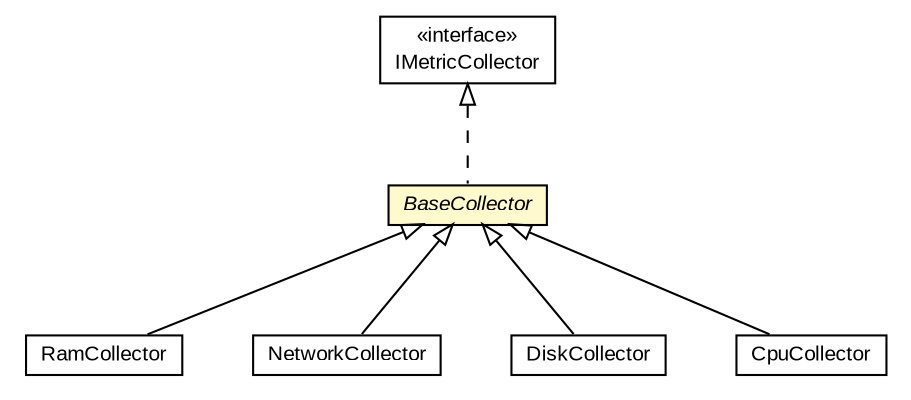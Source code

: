 #!/usr/local/bin/dot
#
# Class diagram 
# Generated by UMLGraph version R5_6-24-gf6e263 (http://www.umlgraph.org/)
#

digraph G {
	edge [fontname="arial",fontsize=10,labelfontname="arial",labelfontsize=10];
	node [fontname="arial",fontsize=10,shape=plaintext];
	nodesep=0.25;
	ranksep=0.5;
	// com.mycompany.task1.metric.RamCollector
	c115 [label=<<table title="com.mycompany.task1.metric.RamCollector" border="0" cellborder="1" cellspacing="0" cellpadding="2" port="p" href="../RamCollector.html">
		<tr><td><table border="0" cellspacing="0" cellpadding="1">
<tr><td align="center" balign="center"> RamCollector </td></tr>
		</table></td></tr>
		</table>>, URL="../RamCollector.html", fontname="arial", fontcolor="black", fontsize=10.0];
	// com.mycompany.task1.metric.NetworkCollector
	c117 [label=<<table title="com.mycompany.task1.metric.NetworkCollector" border="0" cellborder="1" cellspacing="0" cellpadding="2" port="p" href="../NetworkCollector.html">
		<tr><td><table border="0" cellspacing="0" cellpadding="1">
<tr><td align="center" balign="center"> NetworkCollector </td></tr>
		</table></td></tr>
		</table>>, URL="../NetworkCollector.html", fontname="arial", fontcolor="black", fontsize=10.0];
	// com.mycompany.task1.metric.DiskCollector
	c125 [label=<<table title="com.mycompany.task1.metric.DiskCollector" border="0" cellborder="1" cellspacing="0" cellpadding="2" port="p" href="../DiskCollector.html">
		<tr><td><table border="0" cellspacing="0" cellpadding="1">
<tr><td align="center" balign="center"> DiskCollector </td></tr>
		</table></td></tr>
		</table>>, URL="../DiskCollector.html", fontname="arial", fontcolor="black", fontsize=10.0];
	// com.mycompany.task1.metric.CpuCollector
	c127 [label=<<table title="com.mycompany.task1.metric.CpuCollector" border="0" cellborder="1" cellspacing="0" cellpadding="2" port="p" href="../CpuCollector.html">
		<tr><td><table border="0" cellspacing="0" cellpadding="1">
<tr><td align="center" balign="center"> CpuCollector </td></tr>
		</table></td></tr>
		</table>>, URL="../CpuCollector.html", fontname="arial", fontcolor="black", fontsize=10.0];
	// com.mycompany.task1.metric.interfaces.IMetricCollector
	c131 [label=<<table title="com.mycompany.task1.metric.interfaces.IMetricCollector" border="0" cellborder="1" cellspacing="0" cellpadding="2" port="p" href="./IMetricCollector.html">
		<tr><td><table border="0" cellspacing="0" cellpadding="1">
<tr><td align="center" balign="center"> &#171;interface&#187; </td></tr>
<tr><td align="center" balign="center"> IMetricCollector </td></tr>
		</table></td></tr>
		</table>>, URL="./IMetricCollector.html", fontname="arial", fontcolor="black", fontsize=10.0];
	// com.mycompany.task1.metric.interfaces.BaseCollector
	c132 [label=<<table title="com.mycompany.task1.metric.interfaces.BaseCollector" border="0" cellborder="1" cellspacing="0" cellpadding="2" port="p" bgcolor="lemonChiffon" href="./BaseCollector.html">
		<tr><td><table border="0" cellspacing="0" cellpadding="1">
<tr><td align="center" balign="center"><font face="arial italic"> BaseCollector </font></td></tr>
		</table></td></tr>
		</table>>, URL="./BaseCollector.html", fontname="arial", fontcolor="black", fontsize=10.0];
	//com.mycompany.task1.metric.RamCollector extends com.mycompany.task1.metric.interfaces.BaseCollector
	c132:p -> c115:p [dir=back,arrowtail=empty];
	//com.mycompany.task1.metric.NetworkCollector extends com.mycompany.task1.metric.interfaces.BaseCollector
	c132:p -> c117:p [dir=back,arrowtail=empty];
	//com.mycompany.task1.metric.DiskCollector extends com.mycompany.task1.metric.interfaces.BaseCollector
	c132:p -> c125:p [dir=back,arrowtail=empty];
	//com.mycompany.task1.metric.CpuCollector extends com.mycompany.task1.metric.interfaces.BaseCollector
	c132:p -> c127:p [dir=back,arrowtail=empty];
	//com.mycompany.task1.metric.interfaces.BaseCollector implements com.mycompany.task1.metric.interfaces.IMetricCollector
	c131:p -> c132:p [dir=back,arrowtail=empty,style=dashed];
}

